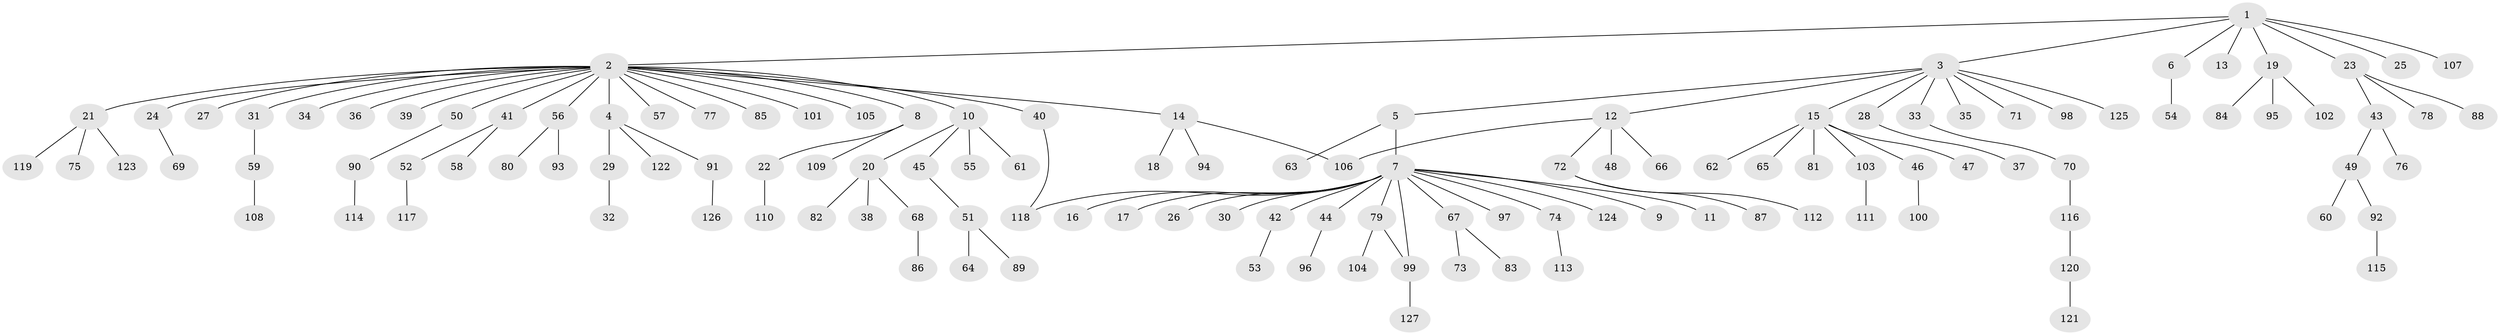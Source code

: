 // coarse degree distribution, {3: 0.0392156862745098, 2: 0.11764705882352941, 1: 0.7450980392156863, 5: 0.0196078431372549, 18: 0.0196078431372549, 7: 0.0196078431372549, 14: 0.0196078431372549, 4: 0.0196078431372549}
// Generated by graph-tools (version 1.1) at 2025/36/03/04/25 23:36:40]
// undirected, 127 vertices, 129 edges
graph export_dot {
  node [color=gray90,style=filled];
  1;
  2;
  3;
  4;
  5;
  6;
  7;
  8;
  9;
  10;
  11;
  12;
  13;
  14;
  15;
  16;
  17;
  18;
  19;
  20;
  21;
  22;
  23;
  24;
  25;
  26;
  27;
  28;
  29;
  30;
  31;
  32;
  33;
  34;
  35;
  36;
  37;
  38;
  39;
  40;
  41;
  42;
  43;
  44;
  45;
  46;
  47;
  48;
  49;
  50;
  51;
  52;
  53;
  54;
  55;
  56;
  57;
  58;
  59;
  60;
  61;
  62;
  63;
  64;
  65;
  66;
  67;
  68;
  69;
  70;
  71;
  72;
  73;
  74;
  75;
  76;
  77;
  78;
  79;
  80;
  81;
  82;
  83;
  84;
  85;
  86;
  87;
  88;
  89;
  90;
  91;
  92;
  93;
  94;
  95;
  96;
  97;
  98;
  99;
  100;
  101;
  102;
  103;
  104;
  105;
  106;
  107;
  108;
  109;
  110;
  111;
  112;
  113;
  114;
  115;
  116;
  117;
  118;
  119;
  120;
  121;
  122;
  123;
  124;
  125;
  126;
  127;
  1 -- 2;
  1 -- 3;
  1 -- 6;
  1 -- 13;
  1 -- 19;
  1 -- 23;
  1 -- 25;
  1 -- 107;
  2 -- 4;
  2 -- 8;
  2 -- 10;
  2 -- 14;
  2 -- 21;
  2 -- 24;
  2 -- 27;
  2 -- 31;
  2 -- 34;
  2 -- 36;
  2 -- 39;
  2 -- 40;
  2 -- 41;
  2 -- 50;
  2 -- 56;
  2 -- 57;
  2 -- 77;
  2 -- 85;
  2 -- 101;
  2 -- 105;
  3 -- 5;
  3 -- 12;
  3 -- 15;
  3 -- 28;
  3 -- 33;
  3 -- 35;
  3 -- 71;
  3 -- 98;
  3 -- 125;
  4 -- 29;
  4 -- 91;
  4 -- 122;
  5 -- 7;
  5 -- 63;
  6 -- 54;
  7 -- 9;
  7 -- 11;
  7 -- 16;
  7 -- 17;
  7 -- 26;
  7 -- 30;
  7 -- 42;
  7 -- 44;
  7 -- 67;
  7 -- 74;
  7 -- 79;
  7 -- 97;
  7 -- 99;
  7 -- 118;
  7 -- 124;
  8 -- 22;
  8 -- 109;
  10 -- 20;
  10 -- 45;
  10 -- 55;
  10 -- 61;
  12 -- 48;
  12 -- 66;
  12 -- 72;
  12 -- 106;
  14 -- 18;
  14 -- 94;
  14 -- 106;
  15 -- 46;
  15 -- 47;
  15 -- 62;
  15 -- 65;
  15 -- 81;
  15 -- 103;
  19 -- 84;
  19 -- 95;
  19 -- 102;
  20 -- 38;
  20 -- 68;
  20 -- 82;
  21 -- 75;
  21 -- 119;
  21 -- 123;
  22 -- 110;
  23 -- 43;
  23 -- 78;
  23 -- 88;
  24 -- 69;
  28 -- 37;
  29 -- 32;
  31 -- 59;
  33 -- 70;
  40 -- 118;
  41 -- 52;
  41 -- 58;
  42 -- 53;
  43 -- 49;
  43 -- 76;
  44 -- 96;
  45 -- 51;
  46 -- 100;
  49 -- 60;
  49 -- 92;
  50 -- 90;
  51 -- 64;
  51 -- 89;
  52 -- 117;
  56 -- 80;
  56 -- 93;
  59 -- 108;
  67 -- 73;
  67 -- 83;
  68 -- 86;
  70 -- 116;
  72 -- 87;
  72 -- 112;
  74 -- 113;
  79 -- 99;
  79 -- 104;
  90 -- 114;
  91 -- 126;
  92 -- 115;
  99 -- 127;
  103 -- 111;
  116 -- 120;
  120 -- 121;
}
